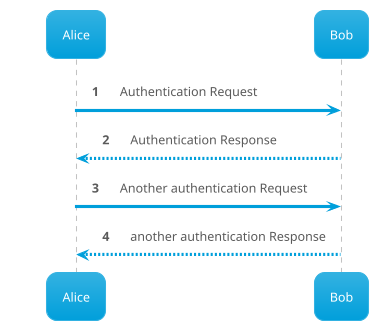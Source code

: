 @startuml
'https://plantuml.com/sequence-diagram

!theme bluegray

autonumber

Alice -> Bob: Authentication Request
Bob --> Alice: Authentication Response

Alice -> Bob: Another authentication Request
Alice <-- Bob: another authentication Response
@enduml
